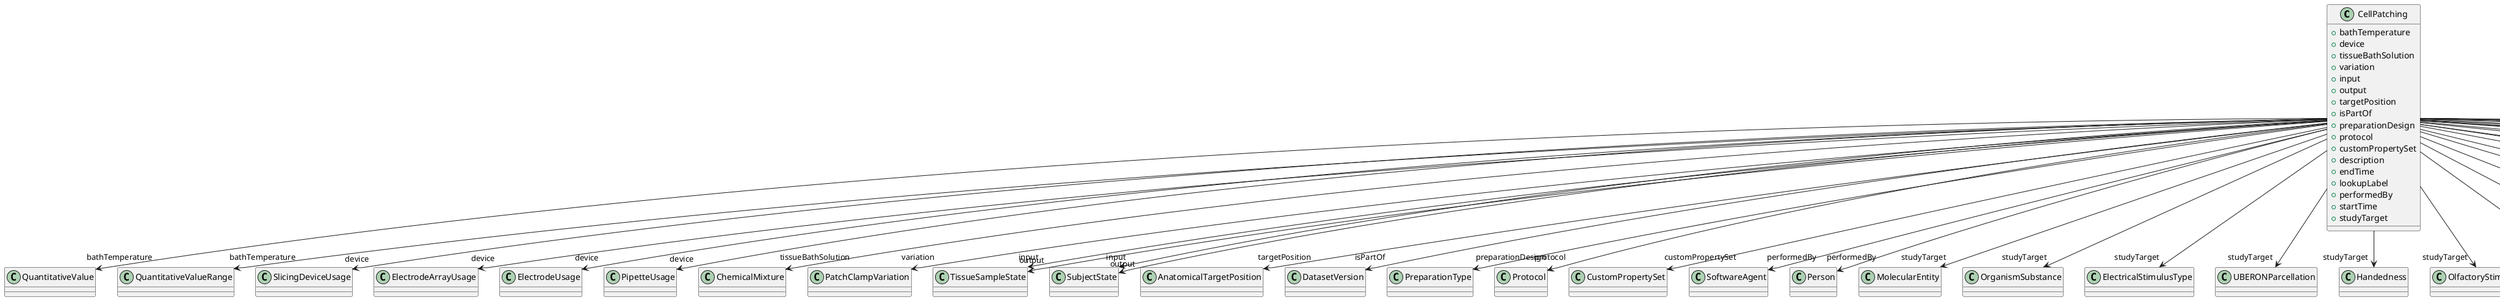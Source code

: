 @startuml
class CellPatching {
+bathTemperature
+device
+tissueBathSolution
+variation
+input
+output
+targetPosition
+isPartOf
+preparationDesign
+protocol
+customPropertySet
+description
+endTime
+lookupLabel
+performedBy
+startTime
+studyTarget

}
CellPatching -d-> "bathTemperature" QuantitativeValue
CellPatching -d-> "bathTemperature" QuantitativeValueRange
CellPatching -d-> "device" SlicingDeviceUsage
CellPatching -d-> "device" ElectrodeArrayUsage
CellPatching -d-> "device" ElectrodeUsage
CellPatching -d-> "device" PipetteUsage
CellPatching -d-> "tissueBathSolution" ChemicalMixture
CellPatching -d-> "variation" PatchClampVariation
CellPatching -d-> "input" TissueSampleState
CellPatching -d-> "input" SubjectState
CellPatching -d-> "output" TissueSampleState
CellPatching -d-> "output" SubjectState
CellPatching -d-> "targetPosition" AnatomicalTargetPosition
CellPatching -d-> "isPartOf" DatasetVersion
CellPatching -d-> "preparationDesign" PreparationType
CellPatching -d-> "protocol" Protocol
CellPatching -d-> "customPropertySet" CustomPropertySet
CellPatching -d-> "performedBy" SoftwareAgent
CellPatching -d-> "performedBy" Person
CellPatching -d-> "studyTarget" MolecularEntity
CellPatching -d-> "studyTarget" OrganismSubstance
CellPatching -d-> "studyTarget" ElectricalStimulusType
CellPatching -d-> "studyTarget" UBERONParcellation
CellPatching -d-> "studyTarget" Handedness
CellPatching -d-> "studyTarget" OlfactoryStimulusType
CellPatching -d-> "studyTarget" DiseaseModel
CellPatching -d-> "studyTarget" Disease
CellPatching -d-> "studyTarget" GustatoryStimulusType
CellPatching -d-> "studyTarget" AuditoryStimulusType
CellPatching -d-> "studyTarget" OpticalStimulusType
CellPatching -d-> "studyTarget" CellCultureType
CellPatching -d-> "studyTarget" BreedingType
CellPatching -d-> "studyTarget" TactileStimulusType
CellPatching -d-> "studyTarget" BiologicalOrder
CellPatching -d-> "studyTarget" OrganismSystem
CellPatching -d-> "studyTarget" BiologicalSex
CellPatching -d-> "studyTarget" VisualStimulusType
CellPatching -d-> "studyTarget" CellType
CellPatching -d-> "studyTarget" Organ
CellPatching -d-> "studyTarget" TissueSampleType
CellPatching -d-> "studyTarget" Species
CellPatching -d-> "studyTarget" GeneticStrainType
CellPatching -d-> "studyTarget" TermSuggestion
CellPatching -d-> "studyTarget" SubcellularEntity
CellPatching -d-> "studyTarget" ParcellationEntity
CellPatching -d-> "studyTarget" ParcellationEntityVersion
CellPatching -d-> "studyTarget" CustomAnatomicalEntity

@enduml